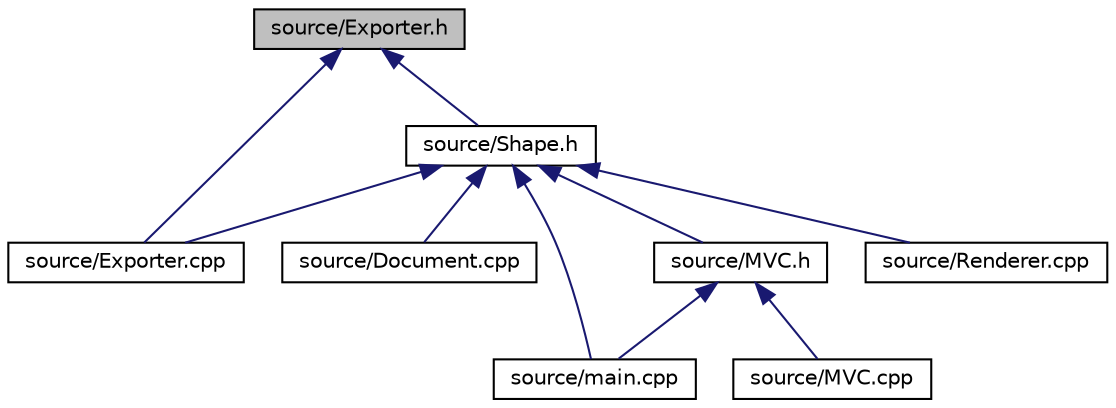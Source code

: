 digraph "source/Exporter.h"
{
  edge [fontname="Helvetica",fontsize="10",labelfontname="Helvetica",labelfontsize="10"];
  node [fontname="Helvetica",fontsize="10",shape=record];
  Node5 [label="source/Exporter.h",height=0.2,width=0.4,color="black", fillcolor="grey75", style="filled", fontcolor="black"];
  Node5 -> Node6 [dir="back",color="midnightblue",fontsize="10",style="solid",fontname="Helvetica"];
  Node6 [label="source/Shape.h",height=0.2,width=0.4,color="black", fillcolor="white", style="filled",URL="$Shape_8h.html"];
  Node6 -> Node7 [dir="back",color="midnightblue",fontsize="10",style="solid",fontname="Helvetica"];
  Node7 [label="source/Document.cpp",height=0.2,width=0.4,color="black", fillcolor="white", style="filled",URL="$Document_8cpp.html"];
  Node6 -> Node8 [dir="back",color="midnightblue",fontsize="10",style="solid",fontname="Helvetica"];
  Node8 [label="source/Exporter.cpp",height=0.2,width=0.4,color="black", fillcolor="white", style="filled",URL="$Exporter_8cpp.html"];
  Node6 -> Node9 [dir="back",color="midnightblue",fontsize="10",style="solid",fontname="Helvetica"];
  Node9 [label="source/main.cpp",height=0.2,width=0.4,color="black", fillcolor="white", style="filled",URL="$main_8cpp.html"];
  Node6 -> Node10 [dir="back",color="midnightblue",fontsize="10",style="solid",fontname="Helvetica"];
  Node10 [label="source/MVC.h",height=0.2,width=0.4,color="black", fillcolor="white", style="filled",URL="$MVC_8h.html"];
  Node10 -> Node9 [dir="back",color="midnightblue",fontsize="10",style="solid",fontname="Helvetica"];
  Node10 -> Node11 [dir="back",color="midnightblue",fontsize="10",style="solid",fontname="Helvetica"];
  Node11 [label="source/MVC.cpp",height=0.2,width=0.4,color="black", fillcolor="white", style="filled",URL="$MVC_8cpp.html"];
  Node6 -> Node12 [dir="back",color="midnightblue",fontsize="10",style="solid",fontname="Helvetica"];
  Node12 [label="source/Renderer.cpp",height=0.2,width=0.4,color="black", fillcolor="white", style="filled",URL="$Renderer_8cpp.html"];
  Node5 -> Node8 [dir="back",color="midnightblue",fontsize="10",style="solid",fontname="Helvetica"];
}
